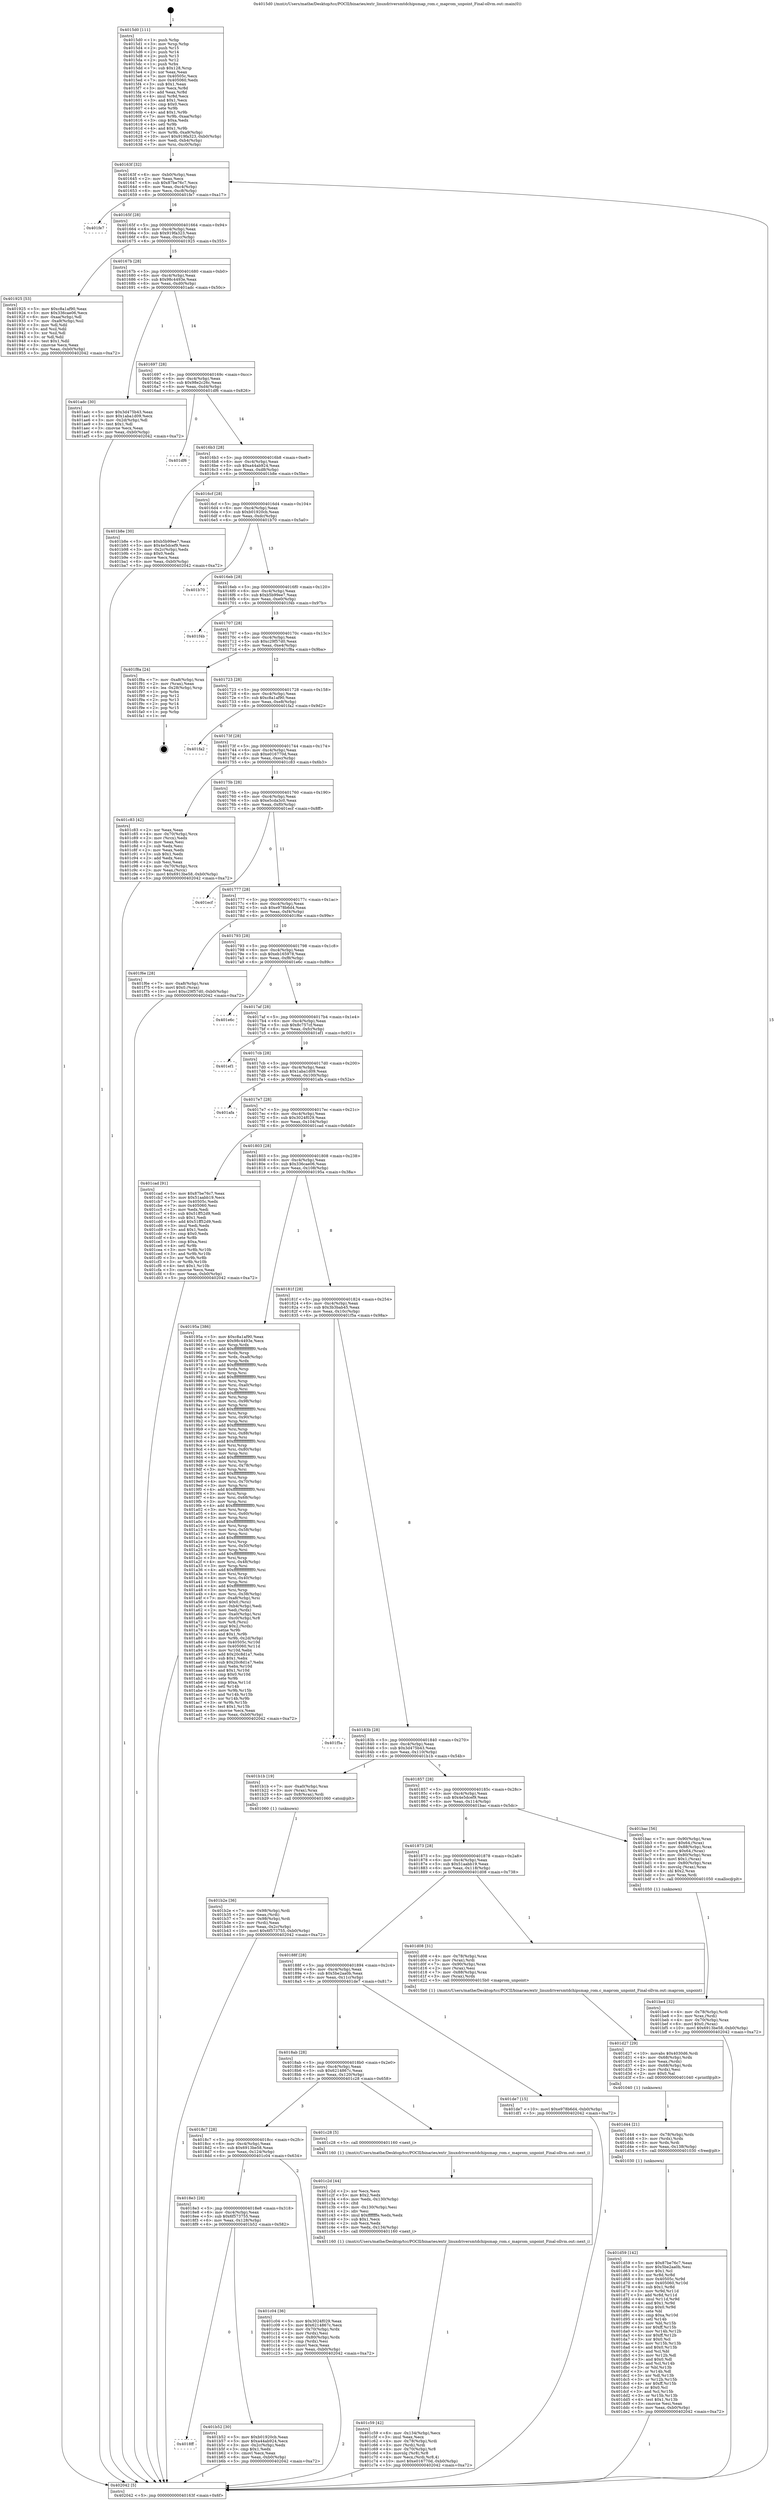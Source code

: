 digraph "0x4015d0" {
  label = "0x4015d0 (/mnt/c/Users/mathe/Desktop/tcc/POCII/binaries/extr_linuxdriversmtdchipsmap_rom.c_maprom_unpoint_Final-ollvm.out::main(0))"
  labelloc = "t"
  node[shape=record]

  Entry [label="",width=0.3,height=0.3,shape=circle,fillcolor=black,style=filled]
  "0x40163f" [label="{
     0x40163f [32]\l
     | [instrs]\l
     &nbsp;&nbsp;0x40163f \<+6\>: mov -0xb0(%rbp),%eax\l
     &nbsp;&nbsp;0x401645 \<+2\>: mov %eax,%ecx\l
     &nbsp;&nbsp;0x401647 \<+6\>: sub $0x87be76c7,%ecx\l
     &nbsp;&nbsp;0x40164d \<+6\>: mov %eax,-0xc4(%rbp)\l
     &nbsp;&nbsp;0x401653 \<+6\>: mov %ecx,-0xc8(%rbp)\l
     &nbsp;&nbsp;0x401659 \<+6\>: je 0000000000401fe7 \<main+0xa17\>\l
  }"]
  "0x401fe7" [label="{
     0x401fe7\l
  }", style=dashed]
  "0x40165f" [label="{
     0x40165f [28]\l
     | [instrs]\l
     &nbsp;&nbsp;0x40165f \<+5\>: jmp 0000000000401664 \<main+0x94\>\l
     &nbsp;&nbsp;0x401664 \<+6\>: mov -0xc4(%rbp),%eax\l
     &nbsp;&nbsp;0x40166a \<+5\>: sub $0x919fa323,%eax\l
     &nbsp;&nbsp;0x40166f \<+6\>: mov %eax,-0xcc(%rbp)\l
     &nbsp;&nbsp;0x401675 \<+6\>: je 0000000000401925 \<main+0x355\>\l
  }"]
  Exit [label="",width=0.3,height=0.3,shape=circle,fillcolor=black,style=filled,peripheries=2]
  "0x401925" [label="{
     0x401925 [53]\l
     | [instrs]\l
     &nbsp;&nbsp;0x401925 \<+5\>: mov $0xc8a1af90,%eax\l
     &nbsp;&nbsp;0x40192a \<+5\>: mov $0x336cae06,%ecx\l
     &nbsp;&nbsp;0x40192f \<+6\>: mov -0xaa(%rbp),%dl\l
     &nbsp;&nbsp;0x401935 \<+7\>: mov -0xa9(%rbp),%sil\l
     &nbsp;&nbsp;0x40193c \<+3\>: mov %dl,%dil\l
     &nbsp;&nbsp;0x40193f \<+3\>: and %sil,%dil\l
     &nbsp;&nbsp;0x401942 \<+3\>: xor %sil,%dl\l
     &nbsp;&nbsp;0x401945 \<+3\>: or %dl,%dil\l
     &nbsp;&nbsp;0x401948 \<+4\>: test $0x1,%dil\l
     &nbsp;&nbsp;0x40194c \<+3\>: cmovne %ecx,%eax\l
     &nbsp;&nbsp;0x40194f \<+6\>: mov %eax,-0xb0(%rbp)\l
     &nbsp;&nbsp;0x401955 \<+5\>: jmp 0000000000402042 \<main+0xa72\>\l
  }"]
  "0x40167b" [label="{
     0x40167b [28]\l
     | [instrs]\l
     &nbsp;&nbsp;0x40167b \<+5\>: jmp 0000000000401680 \<main+0xb0\>\l
     &nbsp;&nbsp;0x401680 \<+6\>: mov -0xc4(%rbp),%eax\l
     &nbsp;&nbsp;0x401686 \<+5\>: sub $0x98c4493e,%eax\l
     &nbsp;&nbsp;0x40168b \<+6\>: mov %eax,-0xd0(%rbp)\l
     &nbsp;&nbsp;0x401691 \<+6\>: je 0000000000401adc \<main+0x50c\>\l
  }"]
  "0x402042" [label="{
     0x402042 [5]\l
     | [instrs]\l
     &nbsp;&nbsp;0x402042 \<+5\>: jmp 000000000040163f \<main+0x6f\>\l
  }"]
  "0x4015d0" [label="{
     0x4015d0 [111]\l
     | [instrs]\l
     &nbsp;&nbsp;0x4015d0 \<+1\>: push %rbp\l
     &nbsp;&nbsp;0x4015d1 \<+3\>: mov %rsp,%rbp\l
     &nbsp;&nbsp;0x4015d4 \<+2\>: push %r15\l
     &nbsp;&nbsp;0x4015d6 \<+2\>: push %r14\l
     &nbsp;&nbsp;0x4015d8 \<+2\>: push %r13\l
     &nbsp;&nbsp;0x4015da \<+2\>: push %r12\l
     &nbsp;&nbsp;0x4015dc \<+1\>: push %rbx\l
     &nbsp;&nbsp;0x4015dd \<+7\>: sub $0x128,%rsp\l
     &nbsp;&nbsp;0x4015e4 \<+2\>: xor %eax,%eax\l
     &nbsp;&nbsp;0x4015e6 \<+7\>: mov 0x40505c,%ecx\l
     &nbsp;&nbsp;0x4015ed \<+7\>: mov 0x405060,%edx\l
     &nbsp;&nbsp;0x4015f4 \<+3\>: sub $0x1,%eax\l
     &nbsp;&nbsp;0x4015f7 \<+3\>: mov %ecx,%r8d\l
     &nbsp;&nbsp;0x4015fa \<+3\>: add %eax,%r8d\l
     &nbsp;&nbsp;0x4015fd \<+4\>: imul %r8d,%ecx\l
     &nbsp;&nbsp;0x401601 \<+3\>: and $0x1,%ecx\l
     &nbsp;&nbsp;0x401604 \<+3\>: cmp $0x0,%ecx\l
     &nbsp;&nbsp;0x401607 \<+4\>: sete %r9b\l
     &nbsp;&nbsp;0x40160b \<+4\>: and $0x1,%r9b\l
     &nbsp;&nbsp;0x40160f \<+7\>: mov %r9b,-0xaa(%rbp)\l
     &nbsp;&nbsp;0x401616 \<+3\>: cmp $0xa,%edx\l
     &nbsp;&nbsp;0x401619 \<+4\>: setl %r9b\l
     &nbsp;&nbsp;0x40161d \<+4\>: and $0x1,%r9b\l
     &nbsp;&nbsp;0x401621 \<+7\>: mov %r9b,-0xa9(%rbp)\l
     &nbsp;&nbsp;0x401628 \<+10\>: movl $0x919fa323,-0xb0(%rbp)\l
     &nbsp;&nbsp;0x401632 \<+6\>: mov %edi,-0xb4(%rbp)\l
     &nbsp;&nbsp;0x401638 \<+7\>: mov %rsi,-0xc0(%rbp)\l
  }"]
  "0x401d59" [label="{
     0x401d59 [142]\l
     | [instrs]\l
     &nbsp;&nbsp;0x401d59 \<+5\>: mov $0x87be76c7,%eax\l
     &nbsp;&nbsp;0x401d5e \<+5\>: mov $0x5be2aa0b,%esi\l
     &nbsp;&nbsp;0x401d63 \<+2\>: mov $0x1,%cl\l
     &nbsp;&nbsp;0x401d65 \<+3\>: xor %r8d,%r8d\l
     &nbsp;&nbsp;0x401d68 \<+8\>: mov 0x40505c,%r9d\l
     &nbsp;&nbsp;0x401d70 \<+8\>: mov 0x405060,%r10d\l
     &nbsp;&nbsp;0x401d78 \<+4\>: sub $0x1,%r8d\l
     &nbsp;&nbsp;0x401d7c \<+3\>: mov %r9d,%r11d\l
     &nbsp;&nbsp;0x401d7f \<+3\>: add %r8d,%r11d\l
     &nbsp;&nbsp;0x401d82 \<+4\>: imul %r11d,%r9d\l
     &nbsp;&nbsp;0x401d86 \<+4\>: and $0x1,%r9d\l
     &nbsp;&nbsp;0x401d8a \<+4\>: cmp $0x0,%r9d\l
     &nbsp;&nbsp;0x401d8e \<+3\>: sete %bl\l
     &nbsp;&nbsp;0x401d91 \<+4\>: cmp $0xa,%r10d\l
     &nbsp;&nbsp;0x401d95 \<+4\>: setl %r14b\l
     &nbsp;&nbsp;0x401d99 \<+3\>: mov %bl,%r15b\l
     &nbsp;&nbsp;0x401d9c \<+4\>: xor $0xff,%r15b\l
     &nbsp;&nbsp;0x401da0 \<+3\>: mov %r14b,%r12b\l
     &nbsp;&nbsp;0x401da3 \<+4\>: xor $0xff,%r12b\l
     &nbsp;&nbsp;0x401da7 \<+3\>: xor $0x0,%cl\l
     &nbsp;&nbsp;0x401daa \<+3\>: mov %r15b,%r13b\l
     &nbsp;&nbsp;0x401dad \<+4\>: and $0x0,%r13b\l
     &nbsp;&nbsp;0x401db1 \<+2\>: and %cl,%bl\l
     &nbsp;&nbsp;0x401db3 \<+3\>: mov %r12b,%dl\l
     &nbsp;&nbsp;0x401db6 \<+3\>: and $0x0,%dl\l
     &nbsp;&nbsp;0x401db9 \<+3\>: and %cl,%r14b\l
     &nbsp;&nbsp;0x401dbc \<+3\>: or %bl,%r13b\l
     &nbsp;&nbsp;0x401dbf \<+3\>: or %r14b,%dl\l
     &nbsp;&nbsp;0x401dc2 \<+3\>: xor %dl,%r13b\l
     &nbsp;&nbsp;0x401dc5 \<+3\>: or %r12b,%r15b\l
     &nbsp;&nbsp;0x401dc8 \<+4\>: xor $0xff,%r15b\l
     &nbsp;&nbsp;0x401dcc \<+3\>: or $0x0,%cl\l
     &nbsp;&nbsp;0x401dcf \<+3\>: and %cl,%r15b\l
     &nbsp;&nbsp;0x401dd2 \<+3\>: or %r15b,%r13b\l
     &nbsp;&nbsp;0x401dd5 \<+4\>: test $0x1,%r13b\l
     &nbsp;&nbsp;0x401dd9 \<+3\>: cmovne %esi,%eax\l
     &nbsp;&nbsp;0x401ddc \<+6\>: mov %eax,-0xb0(%rbp)\l
     &nbsp;&nbsp;0x401de2 \<+5\>: jmp 0000000000402042 \<main+0xa72\>\l
  }"]
  "0x401adc" [label="{
     0x401adc [30]\l
     | [instrs]\l
     &nbsp;&nbsp;0x401adc \<+5\>: mov $0x3d475b43,%eax\l
     &nbsp;&nbsp;0x401ae1 \<+5\>: mov $0x1aba1d09,%ecx\l
     &nbsp;&nbsp;0x401ae6 \<+3\>: mov -0x2d(%rbp),%dl\l
     &nbsp;&nbsp;0x401ae9 \<+3\>: test $0x1,%dl\l
     &nbsp;&nbsp;0x401aec \<+3\>: cmovne %ecx,%eax\l
     &nbsp;&nbsp;0x401aef \<+6\>: mov %eax,-0xb0(%rbp)\l
     &nbsp;&nbsp;0x401af5 \<+5\>: jmp 0000000000402042 \<main+0xa72\>\l
  }"]
  "0x401697" [label="{
     0x401697 [28]\l
     | [instrs]\l
     &nbsp;&nbsp;0x401697 \<+5\>: jmp 000000000040169c \<main+0xcc\>\l
     &nbsp;&nbsp;0x40169c \<+6\>: mov -0xc4(%rbp),%eax\l
     &nbsp;&nbsp;0x4016a2 \<+5\>: sub $0x98e2c26c,%eax\l
     &nbsp;&nbsp;0x4016a7 \<+6\>: mov %eax,-0xd4(%rbp)\l
     &nbsp;&nbsp;0x4016ad \<+6\>: je 0000000000401df6 \<main+0x826\>\l
  }"]
  "0x401d44" [label="{
     0x401d44 [21]\l
     | [instrs]\l
     &nbsp;&nbsp;0x401d44 \<+4\>: mov -0x78(%rbp),%rdx\l
     &nbsp;&nbsp;0x401d48 \<+3\>: mov (%rdx),%rdx\l
     &nbsp;&nbsp;0x401d4b \<+3\>: mov %rdx,%rdi\l
     &nbsp;&nbsp;0x401d4e \<+6\>: mov %eax,-0x138(%rbp)\l
     &nbsp;&nbsp;0x401d54 \<+5\>: call 0000000000401030 \<free@plt\>\l
     | [calls]\l
     &nbsp;&nbsp;0x401030 \{1\} (unknown)\l
  }"]
  "0x401df6" [label="{
     0x401df6\l
  }", style=dashed]
  "0x4016b3" [label="{
     0x4016b3 [28]\l
     | [instrs]\l
     &nbsp;&nbsp;0x4016b3 \<+5\>: jmp 00000000004016b8 \<main+0xe8\>\l
     &nbsp;&nbsp;0x4016b8 \<+6\>: mov -0xc4(%rbp),%eax\l
     &nbsp;&nbsp;0x4016be \<+5\>: sub $0xa44ab924,%eax\l
     &nbsp;&nbsp;0x4016c3 \<+6\>: mov %eax,-0xd8(%rbp)\l
     &nbsp;&nbsp;0x4016c9 \<+6\>: je 0000000000401b8e \<main+0x5be\>\l
  }"]
  "0x401d27" [label="{
     0x401d27 [29]\l
     | [instrs]\l
     &nbsp;&nbsp;0x401d27 \<+10\>: movabs $0x4030d6,%rdi\l
     &nbsp;&nbsp;0x401d31 \<+4\>: mov -0x68(%rbp),%rdx\l
     &nbsp;&nbsp;0x401d35 \<+2\>: mov %eax,(%rdx)\l
     &nbsp;&nbsp;0x401d37 \<+4\>: mov -0x68(%rbp),%rdx\l
     &nbsp;&nbsp;0x401d3b \<+2\>: mov (%rdx),%esi\l
     &nbsp;&nbsp;0x401d3d \<+2\>: mov $0x0,%al\l
     &nbsp;&nbsp;0x401d3f \<+5\>: call 0000000000401040 \<printf@plt\>\l
     | [calls]\l
     &nbsp;&nbsp;0x401040 \{1\} (unknown)\l
  }"]
  "0x401b8e" [label="{
     0x401b8e [30]\l
     | [instrs]\l
     &nbsp;&nbsp;0x401b8e \<+5\>: mov $0xb5b99ee7,%eax\l
     &nbsp;&nbsp;0x401b93 \<+5\>: mov $0x4e5dcef9,%ecx\l
     &nbsp;&nbsp;0x401b98 \<+3\>: mov -0x2c(%rbp),%edx\l
     &nbsp;&nbsp;0x401b9b \<+3\>: cmp $0x0,%edx\l
     &nbsp;&nbsp;0x401b9e \<+3\>: cmove %ecx,%eax\l
     &nbsp;&nbsp;0x401ba1 \<+6\>: mov %eax,-0xb0(%rbp)\l
     &nbsp;&nbsp;0x401ba7 \<+5\>: jmp 0000000000402042 \<main+0xa72\>\l
  }"]
  "0x4016cf" [label="{
     0x4016cf [28]\l
     | [instrs]\l
     &nbsp;&nbsp;0x4016cf \<+5\>: jmp 00000000004016d4 \<main+0x104\>\l
     &nbsp;&nbsp;0x4016d4 \<+6\>: mov -0xc4(%rbp),%eax\l
     &nbsp;&nbsp;0x4016da \<+5\>: sub $0xb01920cb,%eax\l
     &nbsp;&nbsp;0x4016df \<+6\>: mov %eax,-0xdc(%rbp)\l
     &nbsp;&nbsp;0x4016e5 \<+6\>: je 0000000000401b70 \<main+0x5a0\>\l
  }"]
  "0x401c59" [label="{
     0x401c59 [42]\l
     | [instrs]\l
     &nbsp;&nbsp;0x401c59 \<+6\>: mov -0x134(%rbp),%ecx\l
     &nbsp;&nbsp;0x401c5f \<+3\>: imul %eax,%ecx\l
     &nbsp;&nbsp;0x401c62 \<+4\>: mov -0x78(%rbp),%rdi\l
     &nbsp;&nbsp;0x401c66 \<+3\>: mov (%rdi),%rdi\l
     &nbsp;&nbsp;0x401c69 \<+4\>: mov -0x70(%rbp),%r8\l
     &nbsp;&nbsp;0x401c6d \<+3\>: movslq (%r8),%r8\l
     &nbsp;&nbsp;0x401c70 \<+4\>: mov %ecx,(%rdi,%r8,4)\l
     &nbsp;&nbsp;0x401c74 \<+10\>: movl $0xe016770d,-0xb0(%rbp)\l
     &nbsp;&nbsp;0x401c7e \<+5\>: jmp 0000000000402042 \<main+0xa72\>\l
  }"]
  "0x401b70" [label="{
     0x401b70\l
  }", style=dashed]
  "0x4016eb" [label="{
     0x4016eb [28]\l
     | [instrs]\l
     &nbsp;&nbsp;0x4016eb \<+5\>: jmp 00000000004016f0 \<main+0x120\>\l
     &nbsp;&nbsp;0x4016f0 \<+6\>: mov -0xc4(%rbp),%eax\l
     &nbsp;&nbsp;0x4016f6 \<+5\>: sub $0xb5b99ee7,%eax\l
     &nbsp;&nbsp;0x4016fb \<+6\>: mov %eax,-0xe0(%rbp)\l
     &nbsp;&nbsp;0x401701 \<+6\>: je 0000000000401f4b \<main+0x97b\>\l
  }"]
  "0x401c2d" [label="{
     0x401c2d [44]\l
     | [instrs]\l
     &nbsp;&nbsp;0x401c2d \<+2\>: xor %ecx,%ecx\l
     &nbsp;&nbsp;0x401c2f \<+5\>: mov $0x2,%edx\l
     &nbsp;&nbsp;0x401c34 \<+6\>: mov %edx,-0x130(%rbp)\l
     &nbsp;&nbsp;0x401c3a \<+1\>: cltd\l
     &nbsp;&nbsp;0x401c3b \<+6\>: mov -0x130(%rbp),%esi\l
     &nbsp;&nbsp;0x401c41 \<+2\>: idiv %esi\l
     &nbsp;&nbsp;0x401c43 \<+6\>: imul $0xfffffffe,%edx,%edx\l
     &nbsp;&nbsp;0x401c49 \<+3\>: sub $0x1,%ecx\l
     &nbsp;&nbsp;0x401c4c \<+2\>: sub %ecx,%edx\l
     &nbsp;&nbsp;0x401c4e \<+6\>: mov %edx,-0x134(%rbp)\l
     &nbsp;&nbsp;0x401c54 \<+5\>: call 0000000000401160 \<next_i\>\l
     | [calls]\l
     &nbsp;&nbsp;0x401160 \{1\} (/mnt/c/Users/mathe/Desktop/tcc/POCII/binaries/extr_linuxdriversmtdchipsmap_rom.c_maprom_unpoint_Final-ollvm.out::next_i)\l
  }"]
  "0x401f4b" [label="{
     0x401f4b\l
  }", style=dashed]
  "0x401707" [label="{
     0x401707 [28]\l
     | [instrs]\l
     &nbsp;&nbsp;0x401707 \<+5\>: jmp 000000000040170c \<main+0x13c\>\l
     &nbsp;&nbsp;0x40170c \<+6\>: mov -0xc4(%rbp),%eax\l
     &nbsp;&nbsp;0x401712 \<+5\>: sub $0xc29f57d0,%eax\l
     &nbsp;&nbsp;0x401717 \<+6\>: mov %eax,-0xe4(%rbp)\l
     &nbsp;&nbsp;0x40171d \<+6\>: je 0000000000401f8a \<main+0x9ba\>\l
  }"]
  "0x401be4" [label="{
     0x401be4 [32]\l
     | [instrs]\l
     &nbsp;&nbsp;0x401be4 \<+4\>: mov -0x78(%rbp),%rdi\l
     &nbsp;&nbsp;0x401be8 \<+3\>: mov %rax,(%rdi)\l
     &nbsp;&nbsp;0x401beb \<+4\>: mov -0x70(%rbp),%rax\l
     &nbsp;&nbsp;0x401bef \<+6\>: movl $0x0,(%rax)\l
     &nbsp;&nbsp;0x401bf5 \<+10\>: movl $0x6913be58,-0xb0(%rbp)\l
     &nbsp;&nbsp;0x401bff \<+5\>: jmp 0000000000402042 \<main+0xa72\>\l
  }"]
  "0x401f8a" [label="{
     0x401f8a [24]\l
     | [instrs]\l
     &nbsp;&nbsp;0x401f8a \<+7\>: mov -0xa8(%rbp),%rax\l
     &nbsp;&nbsp;0x401f91 \<+2\>: mov (%rax),%eax\l
     &nbsp;&nbsp;0x401f93 \<+4\>: lea -0x28(%rbp),%rsp\l
     &nbsp;&nbsp;0x401f97 \<+1\>: pop %rbx\l
     &nbsp;&nbsp;0x401f98 \<+2\>: pop %r12\l
     &nbsp;&nbsp;0x401f9a \<+2\>: pop %r13\l
     &nbsp;&nbsp;0x401f9c \<+2\>: pop %r14\l
     &nbsp;&nbsp;0x401f9e \<+2\>: pop %r15\l
     &nbsp;&nbsp;0x401fa0 \<+1\>: pop %rbp\l
     &nbsp;&nbsp;0x401fa1 \<+1\>: ret\l
  }"]
  "0x401723" [label="{
     0x401723 [28]\l
     | [instrs]\l
     &nbsp;&nbsp;0x401723 \<+5\>: jmp 0000000000401728 \<main+0x158\>\l
     &nbsp;&nbsp;0x401728 \<+6\>: mov -0xc4(%rbp),%eax\l
     &nbsp;&nbsp;0x40172e \<+5\>: sub $0xc8a1af90,%eax\l
     &nbsp;&nbsp;0x401733 \<+6\>: mov %eax,-0xe8(%rbp)\l
     &nbsp;&nbsp;0x401739 \<+6\>: je 0000000000401fa2 \<main+0x9d2\>\l
  }"]
  "0x4018ff" [label="{
     0x4018ff\l
  }", style=dashed]
  "0x401fa2" [label="{
     0x401fa2\l
  }", style=dashed]
  "0x40173f" [label="{
     0x40173f [28]\l
     | [instrs]\l
     &nbsp;&nbsp;0x40173f \<+5\>: jmp 0000000000401744 \<main+0x174\>\l
     &nbsp;&nbsp;0x401744 \<+6\>: mov -0xc4(%rbp),%eax\l
     &nbsp;&nbsp;0x40174a \<+5\>: sub $0xe016770d,%eax\l
     &nbsp;&nbsp;0x40174f \<+6\>: mov %eax,-0xec(%rbp)\l
     &nbsp;&nbsp;0x401755 \<+6\>: je 0000000000401c83 \<main+0x6b3\>\l
  }"]
  "0x401b52" [label="{
     0x401b52 [30]\l
     | [instrs]\l
     &nbsp;&nbsp;0x401b52 \<+5\>: mov $0xb01920cb,%eax\l
     &nbsp;&nbsp;0x401b57 \<+5\>: mov $0xa44ab924,%ecx\l
     &nbsp;&nbsp;0x401b5c \<+3\>: mov -0x2c(%rbp),%edx\l
     &nbsp;&nbsp;0x401b5f \<+3\>: cmp $0x1,%edx\l
     &nbsp;&nbsp;0x401b62 \<+3\>: cmovl %ecx,%eax\l
     &nbsp;&nbsp;0x401b65 \<+6\>: mov %eax,-0xb0(%rbp)\l
     &nbsp;&nbsp;0x401b6b \<+5\>: jmp 0000000000402042 \<main+0xa72\>\l
  }"]
  "0x401c83" [label="{
     0x401c83 [42]\l
     | [instrs]\l
     &nbsp;&nbsp;0x401c83 \<+2\>: xor %eax,%eax\l
     &nbsp;&nbsp;0x401c85 \<+4\>: mov -0x70(%rbp),%rcx\l
     &nbsp;&nbsp;0x401c89 \<+2\>: mov (%rcx),%edx\l
     &nbsp;&nbsp;0x401c8b \<+2\>: mov %eax,%esi\l
     &nbsp;&nbsp;0x401c8d \<+2\>: sub %edx,%esi\l
     &nbsp;&nbsp;0x401c8f \<+2\>: mov %eax,%edx\l
     &nbsp;&nbsp;0x401c91 \<+3\>: sub $0x1,%edx\l
     &nbsp;&nbsp;0x401c94 \<+2\>: add %edx,%esi\l
     &nbsp;&nbsp;0x401c96 \<+2\>: sub %esi,%eax\l
     &nbsp;&nbsp;0x401c98 \<+4\>: mov -0x70(%rbp),%rcx\l
     &nbsp;&nbsp;0x401c9c \<+2\>: mov %eax,(%rcx)\l
     &nbsp;&nbsp;0x401c9e \<+10\>: movl $0x6913be58,-0xb0(%rbp)\l
     &nbsp;&nbsp;0x401ca8 \<+5\>: jmp 0000000000402042 \<main+0xa72\>\l
  }"]
  "0x40175b" [label="{
     0x40175b [28]\l
     | [instrs]\l
     &nbsp;&nbsp;0x40175b \<+5\>: jmp 0000000000401760 \<main+0x190\>\l
     &nbsp;&nbsp;0x401760 \<+6\>: mov -0xc4(%rbp),%eax\l
     &nbsp;&nbsp;0x401766 \<+5\>: sub $0xe5cda3c0,%eax\l
     &nbsp;&nbsp;0x40176b \<+6\>: mov %eax,-0xf0(%rbp)\l
     &nbsp;&nbsp;0x401771 \<+6\>: je 0000000000401ecf \<main+0x8ff\>\l
  }"]
  "0x4018e3" [label="{
     0x4018e3 [28]\l
     | [instrs]\l
     &nbsp;&nbsp;0x4018e3 \<+5\>: jmp 00000000004018e8 \<main+0x318\>\l
     &nbsp;&nbsp;0x4018e8 \<+6\>: mov -0xc4(%rbp),%eax\l
     &nbsp;&nbsp;0x4018ee \<+5\>: sub $0x6f573755,%eax\l
     &nbsp;&nbsp;0x4018f3 \<+6\>: mov %eax,-0x128(%rbp)\l
     &nbsp;&nbsp;0x4018f9 \<+6\>: je 0000000000401b52 \<main+0x582\>\l
  }"]
  "0x401ecf" [label="{
     0x401ecf\l
  }", style=dashed]
  "0x401777" [label="{
     0x401777 [28]\l
     | [instrs]\l
     &nbsp;&nbsp;0x401777 \<+5\>: jmp 000000000040177c \<main+0x1ac\>\l
     &nbsp;&nbsp;0x40177c \<+6\>: mov -0xc4(%rbp),%eax\l
     &nbsp;&nbsp;0x401782 \<+5\>: sub $0xe978b6d4,%eax\l
     &nbsp;&nbsp;0x401787 \<+6\>: mov %eax,-0xf4(%rbp)\l
     &nbsp;&nbsp;0x40178d \<+6\>: je 0000000000401f6e \<main+0x99e\>\l
  }"]
  "0x401c04" [label="{
     0x401c04 [36]\l
     | [instrs]\l
     &nbsp;&nbsp;0x401c04 \<+5\>: mov $0x3024f029,%eax\l
     &nbsp;&nbsp;0x401c09 \<+5\>: mov $0x6214867c,%ecx\l
     &nbsp;&nbsp;0x401c0e \<+4\>: mov -0x70(%rbp),%rdx\l
     &nbsp;&nbsp;0x401c12 \<+2\>: mov (%rdx),%esi\l
     &nbsp;&nbsp;0x401c14 \<+4\>: mov -0x80(%rbp),%rdx\l
     &nbsp;&nbsp;0x401c18 \<+2\>: cmp (%rdx),%esi\l
     &nbsp;&nbsp;0x401c1a \<+3\>: cmovl %ecx,%eax\l
     &nbsp;&nbsp;0x401c1d \<+6\>: mov %eax,-0xb0(%rbp)\l
     &nbsp;&nbsp;0x401c23 \<+5\>: jmp 0000000000402042 \<main+0xa72\>\l
  }"]
  "0x401f6e" [label="{
     0x401f6e [28]\l
     | [instrs]\l
     &nbsp;&nbsp;0x401f6e \<+7\>: mov -0xa8(%rbp),%rax\l
     &nbsp;&nbsp;0x401f75 \<+6\>: movl $0x0,(%rax)\l
     &nbsp;&nbsp;0x401f7b \<+10\>: movl $0xc29f57d0,-0xb0(%rbp)\l
     &nbsp;&nbsp;0x401f85 \<+5\>: jmp 0000000000402042 \<main+0xa72\>\l
  }"]
  "0x401793" [label="{
     0x401793 [28]\l
     | [instrs]\l
     &nbsp;&nbsp;0x401793 \<+5\>: jmp 0000000000401798 \<main+0x1c8\>\l
     &nbsp;&nbsp;0x401798 \<+6\>: mov -0xc4(%rbp),%eax\l
     &nbsp;&nbsp;0x40179e \<+5\>: sub $0xeb165978,%eax\l
     &nbsp;&nbsp;0x4017a3 \<+6\>: mov %eax,-0xf8(%rbp)\l
     &nbsp;&nbsp;0x4017a9 \<+6\>: je 0000000000401e6c \<main+0x89c\>\l
  }"]
  "0x4018c7" [label="{
     0x4018c7 [28]\l
     | [instrs]\l
     &nbsp;&nbsp;0x4018c7 \<+5\>: jmp 00000000004018cc \<main+0x2fc\>\l
     &nbsp;&nbsp;0x4018cc \<+6\>: mov -0xc4(%rbp),%eax\l
     &nbsp;&nbsp;0x4018d2 \<+5\>: sub $0x6913be58,%eax\l
     &nbsp;&nbsp;0x4018d7 \<+6\>: mov %eax,-0x124(%rbp)\l
     &nbsp;&nbsp;0x4018dd \<+6\>: je 0000000000401c04 \<main+0x634\>\l
  }"]
  "0x401e6c" [label="{
     0x401e6c\l
  }", style=dashed]
  "0x4017af" [label="{
     0x4017af [28]\l
     | [instrs]\l
     &nbsp;&nbsp;0x4017af \<+5\>: jmp 00000000004017b4 \<main+0x1e4\>\l
     &nbsp;&nbsp;0x4017b4 \<+6\>: mov -0xc4(%rbp),%eax\l
     &nbsp;&nbsp;0x4017ba \<+5\>: sub $0x8c757cf,%eax\l
     &nbsp;&nbsp;0x4017bf \<+6\>: mov %eax,-0xfc(%rbp)\l
     &nbsp;&nbsp;0x4017c5 \<+6\>: je 0000000000401ef1 \<main+0x921\>\l
  }"]
  "0x401c28" [label="{
     0x401c28 [5]\l
     | [instrs]\l
     &nbsp;&nbsp;0x401c28 \<+5\>: call 0000000000401160 \<next_i\>\l
     | [calls]\l
     &nbsp;&nbsp;0x401160 \{1\} (/mnt/c/Users/mathe/Desktop/tcc/POCII/binaries/extr_linuxdriversmtdchipsmap_rom.c_maprom_unpoint_Final-ollvm.out::next_i)\l
  }"]
  "0x401ef1" [label="{
     0x401ef1\l
  }", style=dashed]
  "0x4017cb" [label="{
     0x4017cb [28]\l
     | [instrs]\l
     &nbsp;&nbsp;0x4017cb \<+5\>: jmp 00000000004017d0 \<main+0x200\>\l
     &nbsp;&nbsp;0x4017d0 \<+6\>: mov -0xc4(%rbp),%eax\l
     &nbsp;&nbsp;0x4017d6 \<+5\>: sub $0x1aba1d09,%eax\l
     &nbsp;&nbsp;0x4017db \<+6\>: mov %eax,-0x100(%rbp)\l
     &nbsp;&nbsp;0x4017e1 \<+6\>: je 0000000000401afa \<main+0x52a\>\l
  }"]
  "0x4018ab" [label="{
     0x4018ab [28]\l
     | [instrs]\l
     &nbsp;&nbsp;0x4018ab \<+5\>: jmp 00000000004018b0 \<main+0x2e0\>\l
     &nbsp;&nbsp;0x4018b0 \<+6\>: mov -0xc4(%rbp),%eax\l
     &nbsp;&nbsp;0x4018b6 \<+5\>: sub $0x6214867c,%eax\l
     &nbsp;&nbsp;0x4018bb \<+6\>: mov %eax,-0x120(%rbp)\l
     &nbsp;&nbsp;0x4018c1 \<+6\>: je 0000000000401c28 \<main+0x658\>\l
  }"]
  "0x401afa" [label="{
     0x401afa\l
  }", style=dashed]
  "0x4017e7" [label="{
     0x4017e7 [28]\l
     | [instrs]\l
     &nbsp;&nbsp;0x4017e7 \<+5\>: jmp 00000000004017ec \<main+0x21c\>\l
     &nbsp;&nbsp;0x4017ec \<+6\>: mov -0xc4(%rbp),%eax\l
     &nbsp;&nbsp;0x4017f2 \<+5\>: sub $0x3024f029,%eax\l
     &nbsp;&nbsp;0x4017f7 \<+6\>: mov %eax,-0x104(%rbp)\l
     &nbsp;&nbsp;0x4017fd \<+6\>: je 0000000000401cad \<main+0x6dd\>\l
  }"]
  "0x401de7" [label="{
     0x401de7 [15]\l
     | [instrs]\l
     &nbsp;&nbsp;0x401de7 \<+10\>: movl $0xe978b6d4,-0xb0(%rbp)\l
     &nbsp;&nbsp;0x401df1 \<+5\>: jmp 0000000000402042 \<main+0xa72\>\l
  }"]
  "0x401cad" [label="{
     0x401cad [91]\l
     | [instrs]\l
     &nbsp;&nbsp;0x401cad \<+5\>: mov $0x87be76c7,%eax\l
     &nbsp;&nbsp;0x401cb2 \<+5\>: mov $0x51aabb19,%ecx\l
     &nbsp;&nbsp;0x401cb7 \<+7\>: mov 0x40505c,%edx\l
     &nbsp;&nbsp;0x401cbe \<+7\>: mov 0x405060,%esi\l
     &nbsp;&nbsp;0x401cc5 \<+2\>: mov %edx,%edi\l
     &nbsp;&nbsp;0x401cc7 \<+6\>: sub $0x51ff52d9,%edi\l
     &nbsp;&nbsp;0x401ccd \<+3\>: sub $0x1,%edi\l
     &nbsp;&nbsp;0x401cd0 \<+6\>: add $0x51ff52d9,%edi\l
     &nbsp;&nbsp;0x401cd6 \<+3\>: imul %edi,%edx\l
     &nbsp;&nbsp;0x401cd9 \<+3\>: and $0x1,%edx\l
     &nbsp;&nbsp;0x401cdc \<+3\>: cmp $0x0,%edx\l
     &nbsp;&nbsp;0x401cdf \<+4\>: sete %r8b\l
     &nbsp;&nbsp;0x401ce3 \<+3\>: cmp $0xa,%esi\l
     &nbsp;&nbsp;0x401ce6 \<+4\>: setl %r9b\l
     &nbsp;&nbsp;0x401cea \<+3\>: mov %r8b,%r10b\l
     &nbsp;&nbsp;0x401ced \<+3\>: and %r9b,%r10b\l
     &nbsp;&nbsp;0x401cf0 \<+3\>: xor %r9b,%r8b\l
     &nbsp;&nbsp;0x401cf3 \<+3\>: or %r8b,%r10b\l
     &nbsp;&nbsp;0x401cf6 \<+4\>: test $0x1,%r10b\l
     &nbsp;&nbsp;0x401cfa \<+3\>: cmovne %ecx,%eax\l
     &nbsp;&nbsp;0x401cfd \<+6\>: mov %eax,-0xb0(%rbp)\l
     &nbsp;&nbsp;0x401d03 \<+5\>: jmp 0000000000402042 \<main+0xa72\>\l
  }"]
  "0x401803" [label="{
     0x401803 [28]\l
     | [instrs]\l
     &nbsp;&nbsp;0x401803 \<+5\>: jmp 0000000000401808 \<main+0x238\>\l
     &nbsp;&nbsp;0x401808 \<+6\>: mov -0xc4(%rbp),%eax\l
     &nbsp;&nbsp;0x40180e \<+5\>: sub $0x336cae06,%eax\l
     &nbsp;&nbsp;0x401813 \<+6\>: mov %eax,-0x108(%rbp)\l
     &nbsp;&nbsp;0x401819 \<+6\>: je 000000000040195a \<main+0x38a\>\l
  }"]
  "0x40188f" [label="{
     0x40188f [28]\l
     | [instrs]\l
     &nbsp;&nbsp;0x40188f \<+5\>: jmp 0000000000401894 \<main+0x2c4\>\l
     &nbsp;&nbsp;0x401894 \<+6\>: mov -0xc4(%rbp),%eax\l
     &nbsp;&nbsp;0x40189a \<+5\>: sub $0x5be2aa0b,%eax\l
     &nbsp;&nbsp;0x40189f \<+6\>: mov %eax,-0x11c(%rbp)\l
     &nbsp;&nbsp;0x4018a5 \<+6\>: je 0000000000401de7 \<main+0x817\>\l
  }"]
  "0x40195a" [label="{
     0x40195a [386]\l
     | [instrs]\l
     &nbsp;&nbsp;0x40195a \<+5\>: mov $0xc8a1af90,%eax\l
     &nbsp;&nbsp;0x40195f \<+5\>: mov $0x98c4493e,%ecx\l
     &nbsp;&nbsp;0x401964 \<+3\>: mov %rsp,%rdx\l
     &nbsp;&nbsp;0x401967 \<+4\>: add $0xfffffffffffffff0,%rdx\l
     &nbsp;&nbsp;0x40196b \<+3\>: mov %rdx,%rsp\l
     &nbsp;&nbsp;0x40196e \<+7\>: mov %rdx,-0xa8(%rbp)\l
     &nbsp;&nbsp;0x401975 \<+3\>: mov %rsp,%rdx\l
     &nbsp;&nbsp;0x401978 \<+4\>: add $0xfffffffffffffff0,%rdx\l
     &nbsp;&nbsp;0x40197c \<+3\>: mov %rdx,%rsp\l
     &nbsp;&nbsp;0x40197f \<+3\>: mov %rsp,%rsi\l
     &nbsp;&nbsp;0x401982 \<+4\>: add $0xfffffffffffffff0,%rsi\l
     &nbsp;&nbsp;0x401986 \<+3\>: mov %rsi,%rsp\l
     &nbsp;&nbsp;0x401989 \<+7\>: mov %rsi,-0xa0(%rbp)\l
     &nbsp;&nbsp;0x401990 \<+3\>: mov %rsp,%rsi\l
     &nbsp;&nbsp;0x401993 \<+4\>: add $0xfffffffffffffff0,%rsi\l
     &nbsp;&nbsp;0x401997 \<+3\>: mov %rsi,%rsp\l
     &nbsp;&nbsp;0x40199a \<+7\>: mov %rsi,-0x98(%rbp)\l
     &nbsp;&nbsp;0x4019a1 \<+3\>: mov %rsp,%rsi\l
     &nbsp;&nbsp;0x4019a4 \<+4\>: add $0xfffffffffffffff0,%rsi\l
     &nbsp;&nbsp;0x4019a8 \<+3\>: mov %rsi,%rsp\l
     &nbsp;&nbsp;0x4019ab \<+7\>: mov %rsi,-0x90(%rbp)\l
     &nbsp;&nbsp;0x4019b2 \<+3\>: mov %rsp,%rsi\l
     &nbsp;&nbsp;0x4019b5 \<+4\>: add $0xfffffffffffffff0,%rsi\l
     &nbsp;&nbsp;0x4019b9 \<+3\>: mov %rsi,%rsp\l
     &nbsp;&nbsp;0x4019bc \<+7\>: mov %rsi,-0x88(%rbp)\l
     &nbsp;&nbsp;0x4019c3 \<+3\>: mov %rsp,%rsi\l
     &nbsp;&nbsp;0x4019c6 \<+4\>: add $0xfffffffffffffff0,%rsi\l
     &nbsp;&nbsp;0x4019ca \<+3\>: mov %rsi,%rsp\l
     &nbsp;&nbsp;0x4019cd \<+4\>: mov %rsi,-0x80(%rbp)\l
     &nbsp;&nbsp;0x4019d1 \<+3\>: mov %rsp,%rsi\l
     &nbsp;&nbsp;0x4019d4 \<+4\>: add $0xfffffffffffffff0,%rsi\l
     &nbsp;&nbsp;0x4019d8 \<+3\>: mov %rsi,%rsp\l
     &nbsp;&nbsp;0x4019db \<+4\>: mov %rsi,-0x78(%rbp)\l
     &nbsp;&nbsp;0x4019df \<+3\>: mov %rsp,%rsi\l
     &nbsp;&nbsp;0x4019e2 \<+4\>: add $0xfffffffffffffff0,%rsi\l
     &nbsp;&nbsp;0x4019e6 \<+3\>: mov %rsi,%rsp\l
     &nbsp;&nbsp;0x4019e9 \<+4\>: mov %rsi,-0x70(%rbp)\l
     &nbsp;&nbsp;0x4019ed \<+3\>: mov %rsp,%rsi\l
     &nbsp;&nbsp;0x4019f0 \<+4\>: add $0xfffffffffffffff0,%rsi\l
     &nbsp;&nbsp;0x4019f4 \<+3\>: mov %rsi,%rsp\l
     &nbsp;&nbsp;0x4019f7 \<+4\>: mov %rsi,-0x68(%rbp)\l
     &nbsp;&nbsp;0x4019fb \<+3\>: mov %rsp,%rsi\l
     &nbsp;&nbsp;0x4019fe \<+4\>: add $0xfffffffffffffff0,%rsi\l
     &nbsp;&nbsp;0x401a02 \<+3\>: mov %rsi,%rsp\l
     &nbsp;&nbsp;0x401a05 \<+4\>: mov %rsi,-0x60(%rbp)\l
     &nbsp;&nbsp;0x401a09 \<+3\>: mov %rsp,%rsi\l
     &nbsp;&nbsp;0x401a0c \<+4\>: add $0xfffffffffffffff0,%rsi\l
     &nbsp;&nbsp;0x401a10 \<+3\>: mov %rsi,%rsp\l
     &nbsp;&nbsp;0x401a13 \<+4\>: mov %rsi,-0x58(%rbp)\l
     &nbsp;&nbsp;0x401a17 \<+3\>: mov %rsp,%rsi\l
     &nbsp;&nbsp;0x401a1a \<+4\>: add $0xfffffffffffffff0,%rsi\l
     &nbsp;&nbsp;0x401a1e \<+3\>: mov %rsi,%rsp\l
     &nbsp;&nbsp;0x401a21 \<+4\>: mov %rsi,-0x50(%rbp)\l
     &nbsp;&nbsp;0x401a25 \<+3\>: mov %rsp,%rsi\l
     &nbsp;&nbsp;0x401a28 \<+4\>: add $0xfffffffffffffff0,%rsi\l
     &nbsp;&nbsp;0x401a2c \<+3\>: mov %rsi,%rsp\l
     &nbsp;&nbsp;0x401a2f \<+4\>: mov %rsi,-0x48(%rbp)\l
     &nbsp;&nbsp;0x401a33 \<+3\>: mov %rsp,%rsi\l
     &nbsp;&nbsp;0x401a36 \<+4\>: add $0xfffffffffffffff0,%rsi\l
     &nbsp;&nbsp;0x401a3a \<+3\>: mov %rsi,%rsp\l
     &nbsp;&nbsp;0x401a3d \<+4\>: mov %rsi,-0x40(%rbp)\l
     &nbsp;&nbsp;0x401a41 \<+3\>: mov %rsp,%rsi\l
     &nbsp;&nbsp;0x401a44 \<+4\>: add $0xfffffffffffffff0,%rsi\l
     &nbsp;&nbsp;0x401a48 \<+3\>: mov %rsi,%rsp\l
     &nbsp;&nbsp;0x401a4b \<+4\>: mov %rsi,-0x38(%rbp)\l
     &nbsp;&nbsp;0x401a4f \<+7\>: mov -0xa8(%rbp),%rsi\l
     &nbsp;&nbsp;0x401a56 \<+6\>: movl $0x0,(%rsi)\l
     &nbsp;&nbsp;0x401a5c \<+6\>: mov -0xb4(%rbp),%edi\l
     &nbsp;&nbsp;0x401a62 \<+2\>: mov %edi,(%rdx)\l
     &nbsp;&nbsp;0x401a64 \<+7\>: mov -0xa0(%rbp),%rsi\l
     &nbsp;&nbsp;0x401a6b \<+7\>: mov -0xc0(%rbp),%r8\l
     &nbsp;&nbsp;0x401a72 \<+3\>: mov %r8,(%rsi)\l
     &nbsp;&nbsp;0x401a75 \<+3\>: cmpl $0x2,(%rdx)\l
     &nbsp;&nbsp;0x401a78 \<+4\>: setne %r9b\l
     &nbsp;&nbsp;0x401a7c \<+4\>: and $0x1,%r9b\l
     &nbsp;&nbsp;0x401a80 \<+4\>: mov %r9b,-0x2d(%rbp)\l
     &nbsp;&nbsp;0x401a84 \<+8\>: mov 0x40505c,%r10d\l
     &nbsp;&nbsp;0x401a8c \<+8\>: mov 0x405060,%r11d\l
     &nbsp;&nbsp;0x401a94 \<+3\>: mov %r10d,%ebx\l
     &nbsp;&nbsp;0x401a97 \<+6\>: add $0x20c8d1a7,%ebx\l
     &nbsp;&nbsp;0x401a9d \<+3\>: sub $0x1,%ebx\l
     &nbsp;&nbsp;0x401aa0 \<+6\>: sub $0x20c8d1a7,%ebx\l
     &nbsp;&nbsp;0x401aa6 \<+4\>: imul %ebx,%r10d\l
     &nbsp;&nbsp;0x401aaa \<+4\>: and $0x1,%r10d\l
     &nbsp;&nbsp;0x401aae \<+4\>: cmp $0x0,%r10d\l
     &nbsp;&nbsp;0x401ab2 \<+4\>: sete %r9b\l
     &nbsp;&nbsp;0x401ab6 \<+4\>: cmp $0xa,%r11d\l
     &nbsp;&nbsp;0x401aba \<+4\>: setl %r14b\l
     &nbsp;&nbsp;0x401abe \<+3\>: mov %r9b,%r15b\l
     &nbsp;&nbsp;0x401ac1 \<+3\>: and %r14b,%r15b\l
     &nbsp;&nbsp;0x401ac4 \<+3\>: xor %r14b,%r9b\l
     &nbsp;&nbsp;0x401ac7 \<+3\>: or %r9b,%r15b\l
     &nbsp;&nbsp;0x401aca \<+4\>: test $0x1,%r15b\l
     &nbsp;&nbsp;0x401ace \<+3\>: cmovne %ecx,%eax\l
     &nbsp;&nbsp;0x401ad1 \<+6\>: mov %eax,-0xb0(%rbp)\l
     &nbsp;&nbsp;0x401ad7 \<+5\>: jmp 0000000000402042 \<main+0xa72\>\l
  }"]
  "0x40181f" [label="{
     0x40181f [28]\l
     | [instrs]\l
     &nbsp;&nbsp;0x40181f \<+5\>: jmp 0000000000401824 \<main+0x254\>\l
     &nbsp;&nbsp;0x401824 \<+6\>: mov -0xc4(%rbp),%eax\l
     &nbsp;&nbsp;0x40182a \<+5\>: sub $0x3b3bab45,%eax\l
     &nbsp;&nbsp;0x40182f \<+6\>: mov %eax,-0x10c(%rbp)\l
     &nbsp;&nbsp;0x401835 \<+6\>: je 0000000000401f5a \<main+0x98a\>\l
  }"]
  "0x401d08" [label="{
     0x401d08 [31]\l
     | [instrs]\l
     &nbsp;&nbsp;0x401d08 \<+4\>: mov -0x78(%rbp),%rax\l
     &nbsp;&nbsp;0x401d0c \<+3\>: mov (%rax),%rdi\l
     &nbsp;&nbsp;0x401d0f \<+7\>: mov -0x90(%rbp),%rax\l
     &nbsp;&nbsp;0x401d16 \<+2\>: mov (%rax),%esi\l
     &nbsp;&nbsp;0x401d18 \<+7\>: mov -0x88(%rbp),%rax\l
     &nbsp;&nbsp;0x401d1f \<+3\>: mov (%rax),%rdx\l
     &nbsp;&nbsp;0x401d22 \<+5\>: call 00000000004015b0 \<maprom_unpoint\>\l
     | [calls]\l
     &nbsp;&nbsp;0x4015b0 \{1\} (/mnt/c/Users/mathe/Desktop/tcc/POCII/binaries/extr_linuxdriversmtdchipsmap_rom.c_maprom_unpoint_Final-ollvm.out::maprom_unpoint)\l
  }"]
  "0x401873" [label="{
     0x401873 [28]\l
     | [instrs]\l
     &nbsp;&nbsp;0x401873 \<+5\>: jmp 0000000000401878 \<main+0x2a8\>\l
     &nbsp;&nbsp;0x401878 \<+6\>: mov -0xc4(%rbp),%eax\l
     &nbsp;&nbsp;0x40187e \<+5\>: sub $0x51aabb19,%eax\l
     &nbsp;&nbsp;0x401883 \<+6\>: mov %eax,-0x118(%rbp)\l
     &nbsp;&nbsp;0x401889 \<+6\>: je 0000000000401d08 \<main+0x738\>\l
  }"]
  "0x401f5a" [label="{
     0x401f5a\l
  }", style=dashed]
  "0x40183b" [label="{
     0x40183b [28]\l
     | [instrs]\l
     &nbsp;&nbsp;0x40183b \<+5\>: jmp 0000000000401840 \<main+0x270\>\l
     &nbsp;&nbsp;0x401840 \<+6\>: mov -0xc4(%rbp),%eax\l
     &nbsp;&nbsp;0x401846 \<+5\>: sub $0x3d475b43,%eax\l
     &nbsp;&nbsp;0x40184b \<+6\>: mov %eax,-0x110(%rbp)\l
     &nbsp;&nbsp;0x401851 \<+6\>: je 0000000000401b1b \<main+0x54b\>\l
  }"]
  "0x401bac" [label="{
     0x401bac [56]\l
     | [instrs]\l
     &nbsp;&nbsp;0x401bac \<+7\>: mov -0x90(%rbp),%rax\l
     &nbsp;&nbsp;0x401bb3 \<+6\>: movl $0x64,(%rax)\l
     &nbsp;&nbsp;0x401bb9 \<+7\>: mov -0x88(%rbp),%rax\l
     &nbsp;&nbsp;0x401bc0 \<+7\>: movq $0x64,(%rax)\l
     &nbsp;&nbsp;0x401bc7 \<+4\>: mov -0x80(%rbp),%rax\l
     &nbsp;&nbsp;0x401bcb \<+6\>: movl $0x1,(%rax)\l
     &nbsp;&nbsp;0x401bd1 \<+4\>: mov -0x80(%rbp),%rax\l
     &nbsp;&nbsp;0x401bd5 \<+3\>: movslq (%rax),%rax\l
     &nbsp;&nbsp;0x401bd8 \<+4\>: shl $0x2,%rax\l
     &nbsp;&nbsp;0x401bdc \<+3\>: mov %rax,%rdi\l
     &nbsp;&nbsp;0x401bdf \<+5\>: call 0000000000401050 \<malloc@plt\>\l
     | [calls]\l
     &nbsp;&nbsp;0x401050 \{1\} (unknown)\l
  }"]
  "0x401b1b" [label="{
     0x401b1b [19]\l
     | [instrs]\l
     &nbsp;&nbsp;0x401b1b \<+7\>: mov -0xa0(%rbp),%rax\l
     &nbsp;&nbsp;0x401b22 \<+3\>: mov (%rax),%rax\l
     &nbsp;&nbsp;0x401b25 \<+4\>: mov 0x8(%rax),%rdi\l
     &nbsp;&nbsp;0x401b29 \<+5\>: call 0000000000401060 \<atoi@plt\>\l
     | [calls]\l
     &nbsp;&nbsp;0x401060 \{1\} (unknown)\l
  }"]
  "0x401857" [label="{
     0x401857 [28]\l
     | [instrs]\l
     &nbsp;&nbsp;0x401857 \<+5\>: jmp 000000000040185c \<main+0x28c\>\l
     &nbsp;&nbsp;0x40185c \<+6\>: mov -0xc4(%rbp),%eax\l
     &nbsp;&nbsp;0x401862 \<+5\>: sub $0x4e5dcef9,%eax\l
     &nbsp;&nbsp;0x401867 \<+6\>: mov %eax,-0x114(%rbp)\l
     &nbsp;&nbsp;0x40186d \<+6\>: je 0000000000401bac \<main+0x5dc\>\l
  }"]
  "0x401b2e" [label="{
     0x401b2e [36]\l
     | [instrs]\l
     &nbsp;&nbsp;0x401b2e \<+7\>: mov -0x98(%rbp),%rdi\l
     &nbsp;&nbsp;0x401b35 \<+2\>: mov %eax,(%rdi)\l
     &nbsp;&nbsp;0x401b37 \<+7\>: mov -0x98(%rbp),%rdi\l
     &nbsp;&nbsp;0x401b3e \<+2\>: mov (%rdi),%eax\l
     &nbsp;&nbsp;0x401b40 \<+3\>: mov %eax,-0x2c(%rbp)\l
     &nbsp;&nbsp;0x401b43 \<+10\>: movl $0x6f573755,-0xb0(%rbp)\l
     &nbsp;&nbsp;0x401b4d \<+5\>: jmp 0000000000402042 \<main+0xa72\>\l
  }"]
  Entry -> "0x4015d0" [label=" 1"]
  "0x40163f" -> "0x401fe7" [label=" 0"]
  "0x40163f" -> "0x40165f" [label=" 16"]
  "0x401f8a" -> Exit [label=" 1"]
  "0x40165f" -> "0x401925" [label=" 1"]
  "0x40165f" -> "0x40167b" [label=" 15"]
  "0x401925" -> "0x402042" [label=" 1"]
  "0x4015d0" -> "0x40163f" [label=" 1"]
  "0x402042" -> "0x40163f" [label=" 15"]
  "0x401f6e" -> "0x402042" [label=" 1"]
  "0x40167b" -> "0x401adc" [label=" 1"]
  "0x40167b" -> "0x401697" [label=" 14"]
  "0x401de7" -> "0x402042" [label=" 1"]
  "0x401697" -> "0x401df6" [label=" 0"]
  "0x401697" -> "0x4016b3" [label=" 14"]
  "0x401d59" -> "0x402042" [label=" 1"]
  "0x4016b3" -> "0x401b8e" [label=" 1"]
  "0x4016b3" -> "0x4016cf" [label=" 13"]
  "0x401d44" -> "0x401d59" [label=" 1"]
  "0x4016cf" -> "0x401b70" [label=" 0"]
  "0x4016cf" -> "0x4016eb" [label=" 13"]
  "0x401d27" -> "0x401d44" [label=" 1"]
  "0x4016eb" -> "0x401f4b" [label=" 0"]
  "0x4016eb" -> "0x401707" [label=" 13"]
  "0x401d08" -> "0x401d27" [label=" 1"]
  "0x401707" -> "0x401f8a" [label=" 1"]
  "0x401707" -> "0x401723" [label=" 12"]
  "0x401cad" -> "0x402042" [label=" 1"]
  "0x401723" -> "0x401fa2" [label=" 0"]
  "0x401723" -> "0x40173f" [label=" 12"]
  "0x401c83" -> "0x402042" [label=" 1"]
  "0x40173f" -> "0x401c83" [label=" 1"]
  "0x40173f" -> "0x40175b" [label=" 11"]
  "0x401c59" -> "0x402042" [label=" 1"]
  "0x40175b" -> "0x401ecf" [label=" 0"]
  "0x40175b" -> "0x401777" [label=" 11"]
  "0x401c28" -> "0x401c2d" [label=" 1"]
  "0x401777" -> "0x401f6e" [label=" 1"]
  "0x401777" -> "0x401793" [label=" 10"]
  "0x401c04" -> "0x402042" [label=" 2"]
  "0x401793" -> "0x401e6c" [label=" 0"]
  "0x401793" -> "0x4017af" [label=" 10"]
  "0x401bac" -> "0x401be4" [label=" 1"]
  "0x4017af" -> "0x401ef1" [label=" 0"]
  "0x4017af" -> "0x4017cb" [label=" 10"]
  "0x401b8e" -> "0x402042" [label=" 1"]
  "0x4017cb" -> "0x401afa" [label=" 0"]
  "0x4017cb" -> "0x4017e7" [label=" 10"]
  "0x4018e3" -> "0x4018ff" [label=" 0"]
  "0x4017e7" -> "0x401cad" [label=" 1"]
  "0x4017e7" -> "0x401803" [label=" 9"]
  "0x4018e3" -> "0x401b52" [label=" 1"]
  "0x401803" -> "0x40195a" [label=" 1"]
  "0x401803" -> "0x40181f" [label=" 8"]
  "0x4018c7" -> "0x4018e3" [label=" 1"]
  "0x40195a" -> "0x402042" [label=" 1"]
  "0x401adc" -> "0x402042" [label=" 1"]
  "0x4018c7" -> "0x401c04" [label=" 2"]
  "0x40181f" -> "0x401f5a" [label=" 0"]
  "0x40181f" -> "0x40183b" [label=" 8"]
  "0x4018ab" -> "0x4018c7" [label=" 3"]
  "0x40183b" -> "0x401b1b" [label=" 1"]
  "0x40183b" -> "0x401857" [label=" 7"]
  "0x401b1b" -> "0x401b2e" [label=" 1"]
  "0x401b2e" -> "0x402042" [label=" 1"]
  "0x4018ab" -> "0x401c28" [label=" 1"]
  "0x401857" -> "0x401bac" [label=" 1"]
  "0x401857" -> "0x401873" [label=" 6"]
  "0x401be4" -> "0x402042" [label=" 1"]
  "0x401873" -> "0x401d08" [label=" 1"]
  "0x401873" -> "0x40188f" [label=" 5"]
  "0x401c2d" -> "0x401c59" [label=" 1"]
  "0x40188f" -> "0x401de7" [label=" 1"]
  "0x40188f" -> "0x4018ab" [label=" 4"]
  "0x401b52" -> "0x402042" [label=" 1"]
}
